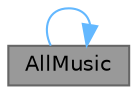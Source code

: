 digraph "AllMusic"
{
 // LATEX_PDF_SIZE
  bgcolor="transparent";
  edge [fontname=Helvetica,fontsize=10,labelfontname=Helvetica,labelfontsize=10];
  node [fontname=Helvetica,fontsize=10,shape=box,height=0.2,width=0.4];
  rankdir="RL";
  Node1 [id="Node000001",label="AllMusic",height=0.2,width=0.4,color="gray40", fillcolor="grey60", style="filled", fontcolor="black",tooltip="构造函数，初始化音乐管理界面"];
  Node1 -> Node1 [id="edge1_Node000001_Node000001",dir="back",color="steelblue1",style="solid",tooltip=" "];
}
